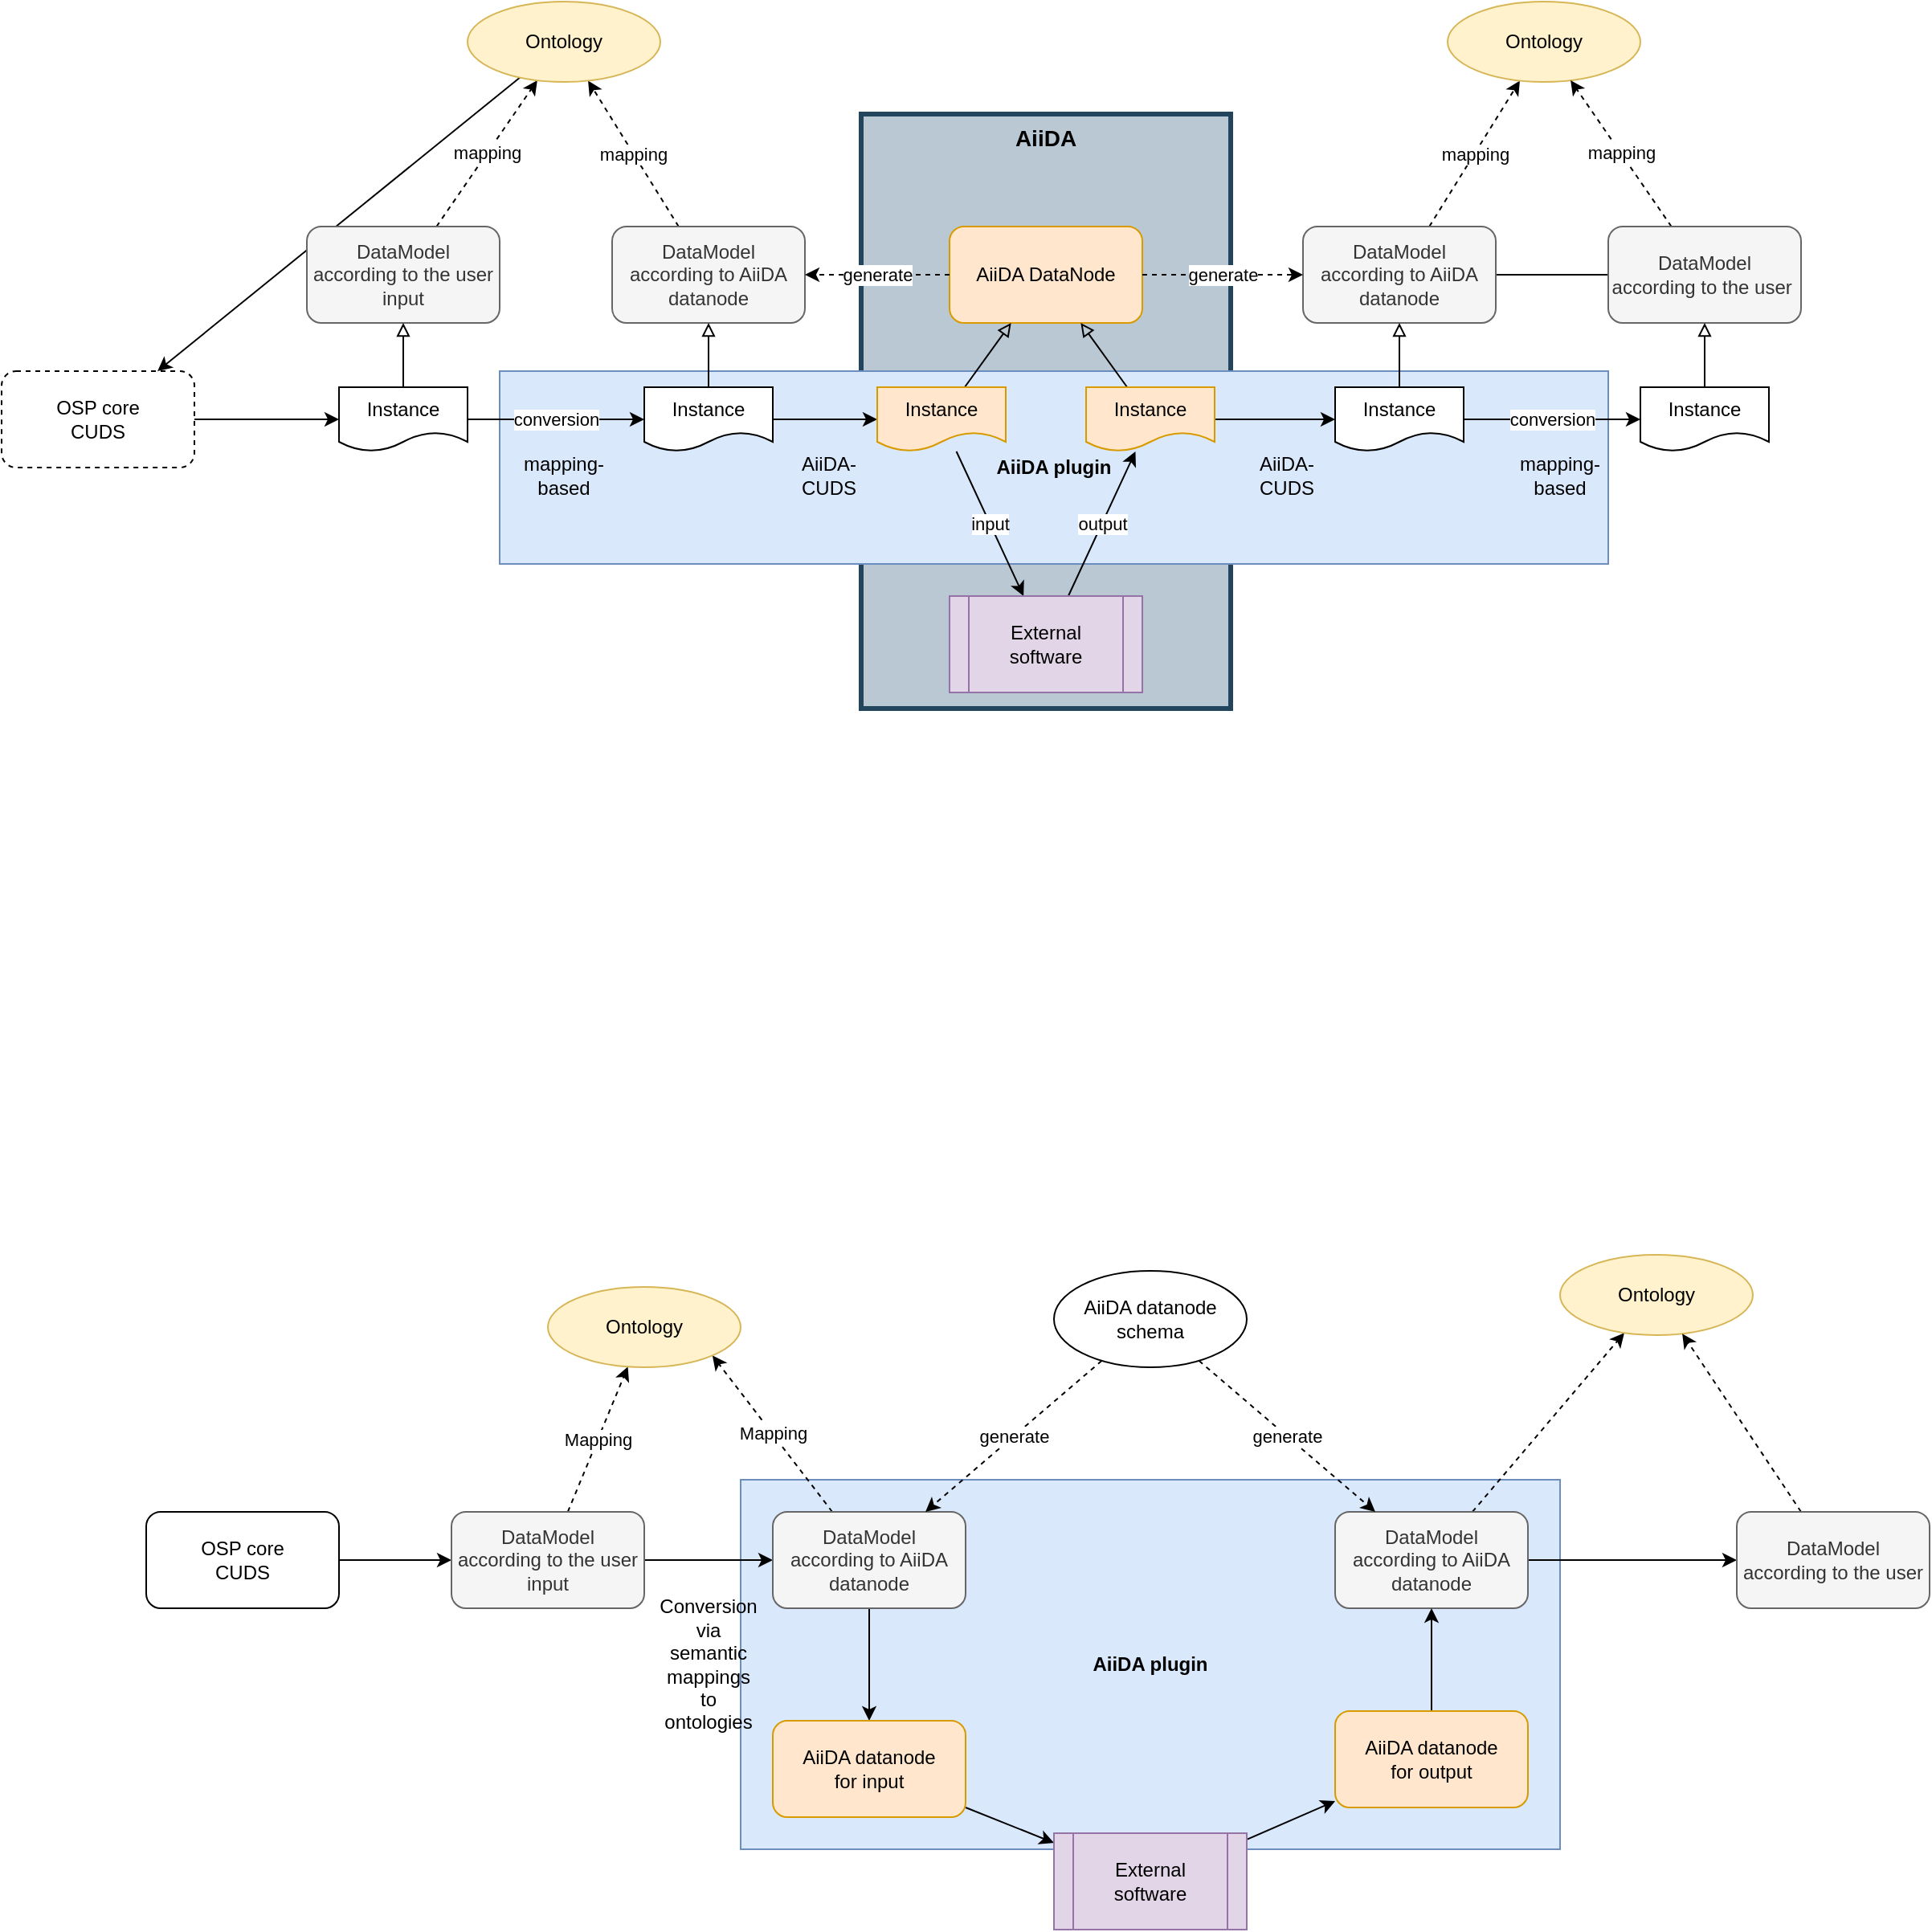<mxfile version="15.7.3" type="device"><diagram id="rVfmGIr4Fg770qyGfVbq" name="Page-1"><mxGraphModel dx="1401" dy="588" grid="1" gridSize="10" guides="1" tooltips="1" connect="1" arrows="1" fold="1" page="1" pageScale="1" pageWidth="1169" pageHeight="827" math="0" shadow="0"><root><mxCell id="0"/><mxCell id="1" parent="0"/><mxCell id="aFzOuMCGhYyNEUb-8NOK-1" value="&lt;b&gt;&lt;font style=&quot;font-size: 14px&quot;&gt;AiiDA&lt;/font&gt;&lt;/b&gt;" style="rounded=0;whiteSpace=wrap;html=1;fillColor=#bac8d3;strokeWidth=3;verticalAlign=top;strokeColor=#23445d;" parent="1" vertex="1"><mxGeometry x="575" y="220" width="230" height="370" as="geometry"/></mxCell><mxCell id="g5mUeKXn2icv-SkCUAwG-50" style="edgeStyle=none;rounded=0;orthogonalLoop=1;jettySize=auto;html=1;endArrow=classic;endFill=1;" parent="1" source="ECYFIuHBTum_6Z4VTOwc-11" target="ECYFIuHBTum_6Z4VTOwc-1" edge="1"><mxGeometry relative="1" as="geometry"/></mxCell><mxCell id="ECYFIuHBTum_6Z4VTOwc-8" value="&lt;b&gt;AiiDA plugin&lt;/b&gt;" style="rounded=0;whiteSpace=wrap;html=1;fillColor=#dae8fc;strokeColor=#6c8ebf;" parent="1" vertex="1"><mxGeometry x="350" y="380" width="690" height="120" as="geometry"/></mxCell><mxCell id="ECYFIuHBTum_6Z4VTOwc-3" style="edgeStyle=orthogonalEdgeStyle;rounded=0;orthogonalLoop=1;jettySize=auto;html=1;entryX=0;entryY=0.5;entryDx=0;entryDy=0;" parent="1" source="ECYFIuHBTum_6Z4VTOwc-1" target="g5mUeKXn2icv-SkCUAwG-28" edge="1"><mxGeometry relative="1" as="geometry"/></mxCell><mxCell id="ECYFIuHBTum_6Z4VTOwc-1" value="OSP core&lt;br&gt;CUDS" style="rounded=1;whiteSpace=wrap;html=1;dashed=1;" parent="1" vertex="1"><mxGeometry x="40" y="380" width="120" height="60" as="geometry"/></mxCell><mxCell id="ECYFIuHBTum_6Z4VTOwc-12" value="mapping" style="rounded=0;orthogonalLoop=1;jettySize=auto;html=1;dashed=1;" parent="1" source="ECYFIuHBTum_6Z4VTOwc-2" target="ECYFIuHBTum_6Z4VTOwc-11" edge="1"><mxGeometry relative="1" as="geometry"><mxPoint x="369.806" y="199.637" as="targetPoint"/></mxGeometry></mxCell><mxCell id="ECYFIuHBTum_6Z4VTOwc-2" value="DataModel&lt;br&gt;according to the user input" style="rounded=1;whiteSpace=wrap;html=1;fillColor=#f5f5f5;fontColor=#333333;strokeColor=#666666;" parent="1" vertex="1"><mxGeometry x="230" y="290" width="120" height="60" as="geometry"/></mxCell><mxCell id="ECYFIuHBTum_6Z4VTOwc-15" value="mapping" style="edgeStyle=none;rounded=0;orthogonalLoop=1;jettySize=auto;html=1;dashed=1;" parent="1" source="ECYFIuHBTum_6Z4VTOwc-4" target="ECYFIuHBTum_6Z4VTOwc-11" edge="1"><mxGeometry relative="1" as="geometry"/></mxCell><mxCell id="ECYFIuHBTum_6Z4VTOwc-4" value="DataModel&lt;br&gt;according to AiiDA datanode" style="rounded=1;whiteSpace=wrap;html=1;fillColor=#f5f5f5;fontColor=#333333;strokeColor=#666666;" parent="1" vertex="1"><mxGeometry x="420" y="290" width="120" height="60" as="geometry"/></mxCell><mxCell id="ECYFIuHBTum_6Z4VTOwc-6" value="AiiDA-CUDS" style="text;html=1;strokeColor=none;fillColor=none;align=center;verticalAlign=middle;whiteSpace=wrap;rounded=0;" parent="1" vertex="1"><mxGeometry x="525" y="430" width="60" height="30" as="geometry"/></mxCell><mxCell id="ECYFIuHBTum_6Z4VTOwc-17" style="edgeStyle=none;rounded=0;orthogonalLoop=1;jettySize=auto;html=1;" parent="1" source="ECYFIuHBTum_6Z4VTOwc-10" edge="1"><mxGeometry relative="1" as="geometry"><mxPoint x="1100" y="320" as="targetPoint"/></mxGeometry></mxCell><mxCell id="ECYFIuHBTum_6Z4VTOwc-19" value="mapping" style="edgeStyle=none;rounded=0;orthogonalLoop=1;jettySize=auto;html=1;dashed=1;" parent="1" source="ECYFIuHBTum_6Z4VTOwc-10" target="ECYFIuHBTum_6Z4VTOwc-18" edge="1"><mxGeometry relative="1" as="geometry"/></mxCell><mxCell id="ECYFIuHBTum_6Z4VTOwc-10" value="DataModel&lt;br&gt;according to AiiDA datanode" style="rounded=1;whiteSpace=wrap;html=1;fillColor=#f5f5f5;fontColor=#333333;strokeColor=#666666;" parent="1" vertex="1"><mxGeometry x="850" y="290" width="120" height="60" as="geometry"/></mxCell><mxCell id="ECYFIuHBTum_6Z4VTOwc-11" value="Ontology" style="ellipse;whiteSpace=wrap;html=1;fillColor=#fff2cc;strokeColor=#d6b656;" parent="1" vertex="1"><mxGeometry x="330" y="150" width="120" height="50" as="geometry"/></mxCell><mxCell id="ECYFIuHBTum_6Z4VTOwc-18" value="Ontology" style="ellipse;whiteSpace=wrap;html=1;fillColor=#fff2cc;strokeColor=#d6b656;" parent="1" vertex="1"><mxGeometry x="940" y="150" width="120" height="50" as="geometry"/></mxCell><mxCell id="ECYFIuHBTum_6Z4VTOwc-21" value="mapping" style="edgeStyle=none;rounded=0;orthogonalLoop=1;jettySize=auto;html=1;dashed=1;" parent="1" source="ECYFIuHBTum_6Z4VTOwc-20" target="ECYFIuHBTum_6Z4VTOwc-18" edge="1"><mxGeometry relative="1" as="geometry"/></mxCell><mxCell id="ECYFIuHBTum_6Z4VTOwc-20" value="DataModel&lt;br&gt;according to the user&amp;nbsp;" style="rounded=1;whiteSpace=wrap;html=1;fillColor=#f5f5f5;fontColor=#333333;strokeColor=#666666;" parent="1" vertex="1"><mxGeometry x="1040" y="290" width="120" height="60" as="geometry"/></mxCell><mxCell id="ECYFIuHBTum_6Z4VTOwc-34" value="input" style="edgeStyle=none;rounded=0;orthogonalLoop=1;jettySize=auto;html=1;" parent="1" source="g5mUeKXn2icv-SkCUAwG-34" target="ECYFIuHBTum_6Z4VTOwc-26" edge="1"><mxGeometry relative="1" as="geometry"/></mxCell><mxCell id="ECYFIuHBTum_6Z4VTOwc-22" value="AiiDA DataNode" style="rounded=1;whiteSpace=wrap;html=1;fillColor=#ffe6cc;strokeColor=#d79b00;" parent="1" vertex="1"><mxGeometry x="630" y="290" width="120" height="60" as="geometry"/></mxCell><mxCell id="g5mUeKXn2icv-SkCUAwG-38" value="output" style="edgeStyle=none;rounded=0;orthogonalLoop=1;jettySize=auto;html=1;endArrow=classic;endFill=1;" parent="1" source="ECYFIuHBTum_6Z4VTOwc-26" target="g5mUeKXn2icv-SkCUAwG-37" edge="1"><mxGeometry relative="1" as="geometry"/></mxCell><mxCell id="ECYFIuHBTum_6Z4VTOwc-26" value="External&lt;br&gt;software" style="shape=process;whiteSpace=wrap;html=1;backgroundOutline=1;fillColor=#e1d5e7;strokeColor=#9673a6;" parent="1" vertex="1"><mxGeometry x="630" y="520" width="120" height="60" as="geometry"/></mxCell><mxCell id="ECYFIuHBTum_6Z4VTOwc-29" value="generate" style="edgeStyle=none;rounded=0;orthogonalLoop=1;jettySize=auto;html=1;dashed=1;" parent="1" source="ECYFIuHBTum_6Z4VTOwc-22" target="ECYFIuHBTum_6Z4VTOwc-4" edge="1"><mxGeometry relative="1" as="geometry"/></mxCell><mxCell id="ECYFIuHBTum_6Z4VTOwc-30" value="generate" style="edgeStyle=none;rounded=0;orthogonalLoop=1;jettySize=auto;html=1;dashed=1;" parent="1" source="ECYFIuHBTum_6Z4VTOwc-22" target="ECYFIuHBTum_6Z4VTOwc-10" edge="1"><mxGeometry relative="1" as="geometry"/></mxCell><mxCell id="g5mUeKXn2icv-SkCUAwG-1" value="&lt;b&gt;AiiDA plugin&lt;/b&gt;" style="rounded=0;whiteSpace=wrap;html=1;fillColor=#dae8fc;strokeColor=#6c8ebf;" parent="1" vertex="1"><mxGeometry x="500" y="1070" width="510" height="230" as="geometry"/></mxCell><mxCell id="g5mUeKXn2icv-SkCUAwG-2" style="edgeStyle=orthogonalEdgeStyle;rounded=0;orthogonalLoop=1;jettySize=auto;html=1;" parent="1" source="g5mUeKXn2icv-SkCUAwG-3" target="g5mUeKXn2icv-SkCUAwG-6" edge="1"><mxGeometry relative="1" as="geometry"/></mxCell><mxCell id="g5mUeKXn2icv-SkCUAwG-3" value="OSP core&lt;br&gt;CUDS" style="rounded=1;whiteSpace=wrap;html=1;" parent="1" vertex="1"><mxGeometry x="130" y="1090" width="120" height="60" as="geometry"/></mxCell><mxCell id="g5mUeKXn2icv-SkCUAwG-4" style="edgeStyle=orthogonalEdgeStyle;rounded=0;orthogonalLoop=1;jettySize=auto;html=1;entryX=0;entryY=0.5;entryDx=0;entryDy=0;" parent="1" source="g5mUeKXn2icv-SkCUAwG-6" target="g5mUeKXn2icv-SkCUAwG-9" edge="1"><mxGeometry relative="1" as="geometry"/></mxCell><mxCell id="g5mUeKXn2icv-SkCUAwG-5" value="Mapping" style="rounded=0;orthogonalLoop=1;jettySize=auto;html=1;dashed=1;" parent="1" source="g5mUeKXn2icv-SkCUAwG-6" target="g5mUeKXn2icv-SkCUAwG-14" edge="1"><mxGeometry relative="1" as="geometry"/></mxCell><mxCell id="g5mUeKXn2icv-SkCUAwG-6" value="DataModel&lt;br&gt;according to the user input" style="rounded=1;whiteSpace=wrap;html=1;fillColor=#f5f5f5;fontColor=#333333;strokeColor=#666666;" parent="1" vertex="1"><mxGeometry x="320" y="1090" width="120" height="60" as="geometry"/></mxCell><mxCell id="g5mUeKXn2icv-SkCUAwG-7" value="Mapping" style="edgeStyle=none;rounded=0;orthogonalLoop=1;jettySize=auto;html=1;entryX=1;entryY=1;entryDx=0;entryDy=0;dashed=1;" parent="1" source="g5mUeKXn2icv-SkCUAwG-9" target="g5mUeKXn2icv-SkCUAwG-14" edge="1"><mxGeometry relative="1" as="geometry"/></mxCell><mxCell id="g5mUeKXn2icv-SkCUAwG-8" style="edgeStyle=none;rounded=0;orthogonalLoop=1;jettySize=auto;html=1;" parent="1" source="g5mUeKXn2icv-SkCUAwG-9" target="g5mUeKXn2icv-SkCUAwG-19" edge="1"><mxGeometry relative="1" as="geometry"/></mxCell><mxCell id="g5mUeKXn2icv-SkCUAwG-9" value="DataModel&lt;br&gt;according to AiiDA datanode" style="rounded=1;whiteSpace=wrap;html=1;fillColor=#f5f5f5;fontColor=#333333;strokeColor=#666666;" parent="1" vertex="1"><mxGeometry x="520" y="1090" width="120" height="60" as="geometry"/></mxCell><mxCell id="g5mUeKXn2icv-SkCUAwG-10" value="Conversion&lt;br&gt;via semantic mappings to ontologies" style="text;html=1;strokeColor=none;fillColor=none;align=center;verticalAlign=middle;whiteSpace=wrap;rounded=0;" parent="1" vertex="1"><mxGeometry x="450" y="1170" width="60" height="30" as="geometry"/></mxCell><mxCell id="g5mUeKXn2icv-SkCUAwG-11" style="edgeStyle=none;rounded=0;orthogonalLoop=1;jettySize=auto;html=1;" parent="1" source="g5mUeKXn2icv-SkCUAwG-13" edge="1"><mxGeometry relative="1" as="geometry"><mxPoint x="1120" y="1120" as="targetPoint"/></mxGeometry></mxCell><mxCell id="g5mUeKXn2icv-SkCUAwG-12" style="edgeStyle=none;rounded=0;orthogonalLoop=1;jettySize=auto;html=1;dashed=1;" parent="1" source="g5mUeKXn2icv-SkCUAwG-13" target="g5mUeKXn2icv-SkCUAwG-15" edge="1"><mxGeometry relative="1" as="geometry"/></mxCell><mxCell id="g5mUeKXn2icv-SkCUAwG-13" value="DataModel&lt;br&gt;according to AiiDA datanode" style="rounded=1;whiteSpace=wrap;html=1;fillColor=#f5f5f5;fontColor=#333333;strokeColor=#666666;" parent="1" vertex="1"><mxGeometry x="870" y="1090" width="120" height="60" as="geometry"/></mxCell><mxCell id="g5mUeKXn2icv-SkCUAwG-14" value="Ontology" style="ellipse;whiteSpace=wrap;html=1;fillColor=#fff2cc;strokeColor=#d6b656;" parent="1" vertex="1"><mxGeometry x="380" y="950" width="120" height="50" as="geometry"/></mxCell><mxCell id="g5mUeKXn2icv-SkCUAwG-15" value="Ontology" style="ellipse;whiteSpace=wrap;html=1;fillColor=#fff2cc;strokeColor=#d6b656;" parent="1" vertex="1"><mxGeometry x="1010" y="930" width="120" height="50" as="geometry"/></mxCell><mxCell id="g5mUeKXn2icv-SkCUAwG-16" style="edgeStyle=none;rounded=0;orthogonalLoop=1;jettySize=auto;html=1;dashed=1;" parent="1" source="g5mUeKXn2icv-SkCUAwG-17" target="g5mUeKXn2icv-SkCUAwG-15" edge="1"><mxGeometry relative="1" as="geometry"/></mxCell><mxCell id="g5mUeKXn2icv-SkCUAwG-17" value="DataModel&lt;br&gt;according to the user" style="rounded=1;whiteSpace=wrap;html=1;fillColor=#f5f5f5;fontColor=#333333;strokeColor=#666666;" parent="1" vertex="1"><mxGeometry x="1120" y="1090" width="120" height="60" as="geometry"/></mxCell><mxCell id="g5mUeKXn2icv-SkCUAwG-18" style="edgeStyle=none;rounded=0;orthogonalLoop=1;jettySize=auto;html=1;" parent="1" source="g5mUeKXn2icv-SkCUAwG-19" target="g5mUeKXn2icv-SkCUAwG-23" edge="1"><mxGeometry relative="1" as="geometry"/></mxCell><mxCell id="g5mUeKXn2icv-SkCUAwG-19" value="AiiDA datanode&lt;br&gt;for input" style="rounded=1;whiteSpace=wrap;html=1;fillColor=#ffe6cc;strokeColor=#d79b00;" parent="1" vertex="1"><mxGeometry x="520" y="1220" width="120" height="60" as="geometry"/></mxCell><mxCell id="g5mUeKXn2icv-SkCUAwG-20" style="edgeStyle=none;rounded=0;orthogonalLoop=1;jettySize=auto;html=1;" parent="1" source="g5mUeKXn2icv-SkCUAwG-21" target="g5mUeKXn2icv-SkCUAwG-13" edge="1"><mxGeometry relative="1" as="geometry"/></mxCell><mxCell id="g5mUeKXn2icv-SkCUAwG-21" value="AiiDA datanode&lt;br&gt;for output" style="rounded=1;whiteSpace=wrap;html=1;fillColor=#ffe6cc;strokeColor=#d79b00;" parent="1" vertex="1"><mxGeometry x="870" y="1214" width="120" height="60" as="geometry"/></mxCell><mxCell id="g5mUeKXn2icv-SkCUAwG-22" style="edgeStyle=none;rounded=0;orthogonalLoop=1;jettySize=auto;html=1;" parent="1" source="g5mUeKXn2icv-SkCUAwG-23" target="g5mUeKXn2icv-SkCUAwG-21" edge="1"><mxGeometry relative="1" as="geometry"/></mxCell><mxCell id="g5mUeKXn2icv-SkCUAwG-23" value="External&lt;br&gt;software" style="shape=process;whiteSpace=wrap;html=1;backgroundOutline=1;fillColor=#e1d5e7;strokeColor=#9673a6;" parent="1" vertex="1"><mxGeometry x="695" y="1290" width="120" height="60" as="geometry"/></mxCell><mxCell id="g5mUeKXn2icv-SkCUAwG-24" value="generate" style="edgeStyle=none;rounded=0;orthogonalLoop=1;jettySize=auto;html=1;dashed=1;" parent="1" source="g5mUeKXn2icv-SkCUAwG-26" target="g5mUeKXn2icv-SkCUAwG-9" edge="1"><mxGeometry relative="1" as="geometry"/></mxCell><mxCell id="g5mUeKXn2icv-SkCUAwG-25" value="generate" style="edgeStyle=none;rounded=0;orthogonalLoop=1;jettySize=auto;html=1;dashed=1;" parent="1" source="g5mUeKXn2icv-SkCUAwG-26" target="g5mUeKXn2icv-SkCUAwG-13" edge="1"><mxGeometry relative="1" as="geometry"/></mxCell><mxCell id="g5mUeKXn2icv-SkCUAwG-26" value="AiiDA datanode&lt;br&gt;schema" style="ellipse;whiteSpace=wrap;html=1;" parent="1" vertex="1"><mxGeometry x="695" y="940" width="120" height="60" as="geometry"/></mxCell><mxCell id="g5mUeKXn2icv-SkCUAwG-29" style="rounded=0;orthogonalLoop=1;jettySize=auto;html=1;endArrow=block;endFill=0;" parent="1" source="g5mUeKXn2icv-SkCUAwG-28" target="ECYFIuHBTum_6Z4VTOwc-2" edge="1"><mxGeometry relative="1" as="geometry"/></mxCell><mxCell id="g5mUeKXn2icv-SkCUAwG-33" value="conversion" style="edgeStyle=orthogonalEdgeStyle;rounded=0;orthogonalLoop=1;jettySize=auto;html=1;entryX=0;entryY=0.5;entryDx=0;entryDy=0;endArrow=classic;endFill=1;" parent="1" source="g5mUeKXn2icv-SkCUAwG-28" target="g5mUeKXn2icv-SkCUAwG-31" edge="1"><mxGeometry relative="1" as="geometry"/></mxCell><mxCell id="g5mUeKXn2icv-SkCUAwG-28" value="Instance" style="shape=document;whiteSpace=wrap;html=1;boundedLbl=1;" parent="1" vertex="1"><mxGeometry x="250" y="390" width="80" height="40" as="geometry"/></mxCell><mxCell id="g5mUeKXn2icv-SkCUAwG-32" style="rounded=0;orthogonalLoop=1;jettySize=auto;html=1;entryX=0.5;entryY=1;entryDx=0;entryDy=0;endArrow=block;endFill=0;" parent="1" source="g5mUeKXn2icv-SkCUAwG-31" target="ECYFIuHBTum_6Z4VTOwc-4" edge="1"><mxGeometry relative="1" as="geometry"/></mxCell><mxCell id="g5mUeKXn2icv-SkCUAwG-35" style="edgeStyle=orthogonalEdgeStyle;rounded=0;orthogonalLoop=1;jettySize=auto;html=1;endArrow=classic;endFill=1;" parent="1" source="g5mUeKXn2icv-SkCUAwG-31" target="g5mUeKXn2icv-SkCUAwG-34" edge="1"><mxGeometry relative="1" as="geometry"/></mxCell><mxCell id="g5mUeKXn2icv-SkCUAwG-31" value="Instance" style="shape=document;whiteSpace=wrap;html=1;boundedLbl=1;" parent="1" vertex="1"><mxGeometry x="440" y="390" width="80" height="40" as="geometry"/></mxCell><mxCell id="g5mUeKXn2icv-SkCUAwG-36" style="rounded=0;orthogonalLoop=1;jettySize=auto;html=1;endArrow=block;endFill=0;" parent="1" source="g5mUeKXn2icv-SkCUAwG-34" target="ECYFIuHBTum_6Z4VTOwc-22" edge="1"><mxGeometry relative="1" as="geometry"/></mxCell><mxCell id="g5mUeKXn2icv-SkCUAwG-34" value="Instance" style="shape=document;whiteSpace=wrap;html=1;boundedLbl=1;fillColor=#ffe6cc;strokeColor=#d79b00;" parent="1" vertex="1"><mxGeometry x="585" y="390" width="80" height="40" as="geometry"/></mxCell><mxCell id="g5mUeKXn2icv-SkCUAwG-40" style="edgeStyle=none;rounded=0;orthogonalLoop=1;jettySize=auto;html=1;endArrow=classic;endFill=1;" parent="1" source="g5mUeKXn2icv-SkCUAwG-37" target="g5mUeKXn2icv-SkCUAwG-39" edge="1"><mxGeometry relative="1" as="geometry"/></mxCell><mxCell id="g5mUeKXn2icv-SkCUAwG-47" style="edgeStyle=none;rounded=0;orthogonalLoop=1;jettySize=auto;html=1;endArrow=block;endFill=0;" parent="1" source="g5mUeKXn2icv-SkCUAwG-37" target="ECYFIuHBTum_6Z4VTOwc-22" edge="1"><mxGeometry relative="1" as="geometry"/></mxCell><mxCell id="g5mUeKXn2icv-SkCUAwG-37" value="Instance" style="shape=document;whiteSpace=wrap;html=1;boundedLbl=1;fillColor=#ffe6cc;strokeColor=#d79b00;" parent="1" vertex="1"><mxGeometry x="715" y="390" width="80" height="40" as="geometry"/></mxCell><mxCell id="g5mUeKXn2icv-SkCUAwG-44" value="conversion" style="edgeStyle=none;rounded=0;orthogonalLoop=1;jettySize=auto;html=1;endArrow=classic;endFill=1;" parent="1" source="g5mUeKXn2icv-SkCUAwG-39" target="g5mUeKXn2icv-SkCUAwG-42" edge="1"><mxGeometry relative="1" as="geometry"/></mxCell><mxCell id="g5mUeKXn2icv-SkCUAwG-48" style="edgeStyle=none;rounded=0;orthogonalLoop=1;jettySize=auto;html=1;endArrow=block;endFill=0;" parent="1" source="g5mUeKXn2icv-SkCUAwG-39" target="ECYFIuHBTum_6Z4VTOwc-10" edge="1"><mxGeometry relative="1" as="geometry"/></mxCell><mxCell id="g5mUeKXn2icv-SkCUAwG-39" value="Instance" style="shape=document;whiteSpace=wrap;html=1;boundedLbl=1;" parent="1" vertex="1"><mxGeometry x="870" y="390" width="80" height="40" as="geometry"/></mxCell><mxCell id="g5mUeKXn2icv-SkCUAwG-49" style="edgeStyle=none;rounded=0;orthogonalLoop=1;jettySize=auto;html=1;endArrow=block;endFill=0;" parent="1" source="g5mUeKXn2icv-SkCUAwG-42" target="ECYFIuHBTum_6Z4VTOwc-20" edge="1"><mxGeometry relative="1" as="geometry"/></mxCell><mxCell id="g5mUeKXn2icv-SkCUAwG-42" value="Instance" style="shape=document;whiteSpace=wrap;html=1;boundedLbl=1;" parent="1" vertex="1"><mxGeometry x="1060" y="390" width="80" height="40" as="geometry"/></mxCell><mxCell id="g5mUeKXn2icv-SkCUAwG-43" value="mapping-based" style="text;html=1;strokeColor=none;fillColor=none;align=center;verticalAlign=middle;whiteSpace=wrap;rounded=0;" parent="1" vertex="1"><mxGeometry x="360" y="430" width="60" height="30" as="geometry"/></mxCell><mxCell id="g5mUeKXn2icv-SkCUAwG-45" value="AiiDA-CUDS" style="text;html=1;strokeColor=none;fillColor=none;align=center;verticalAlign=middle;whiteSpace=wrap;rounded=0;" parent="1" vertex="1"><mxGeometry x="810" y="430" width="60" height="30" as="geometry"/></mxCell><mxCell id="g5mUeKXn2icv-SkCUAwG-46" value="mapping-based" style="text;html=1;strokeColor=none;fillColor=none;align=center;verticalAlign=middle;whiteSpace=wrap;rounded=0;" parent="1" vertex="1"><mxGeometry x="980" y="430" width="60" height="30" as="geometry"/></mxCell></root></mxGraphModel></diagram></mxfile>